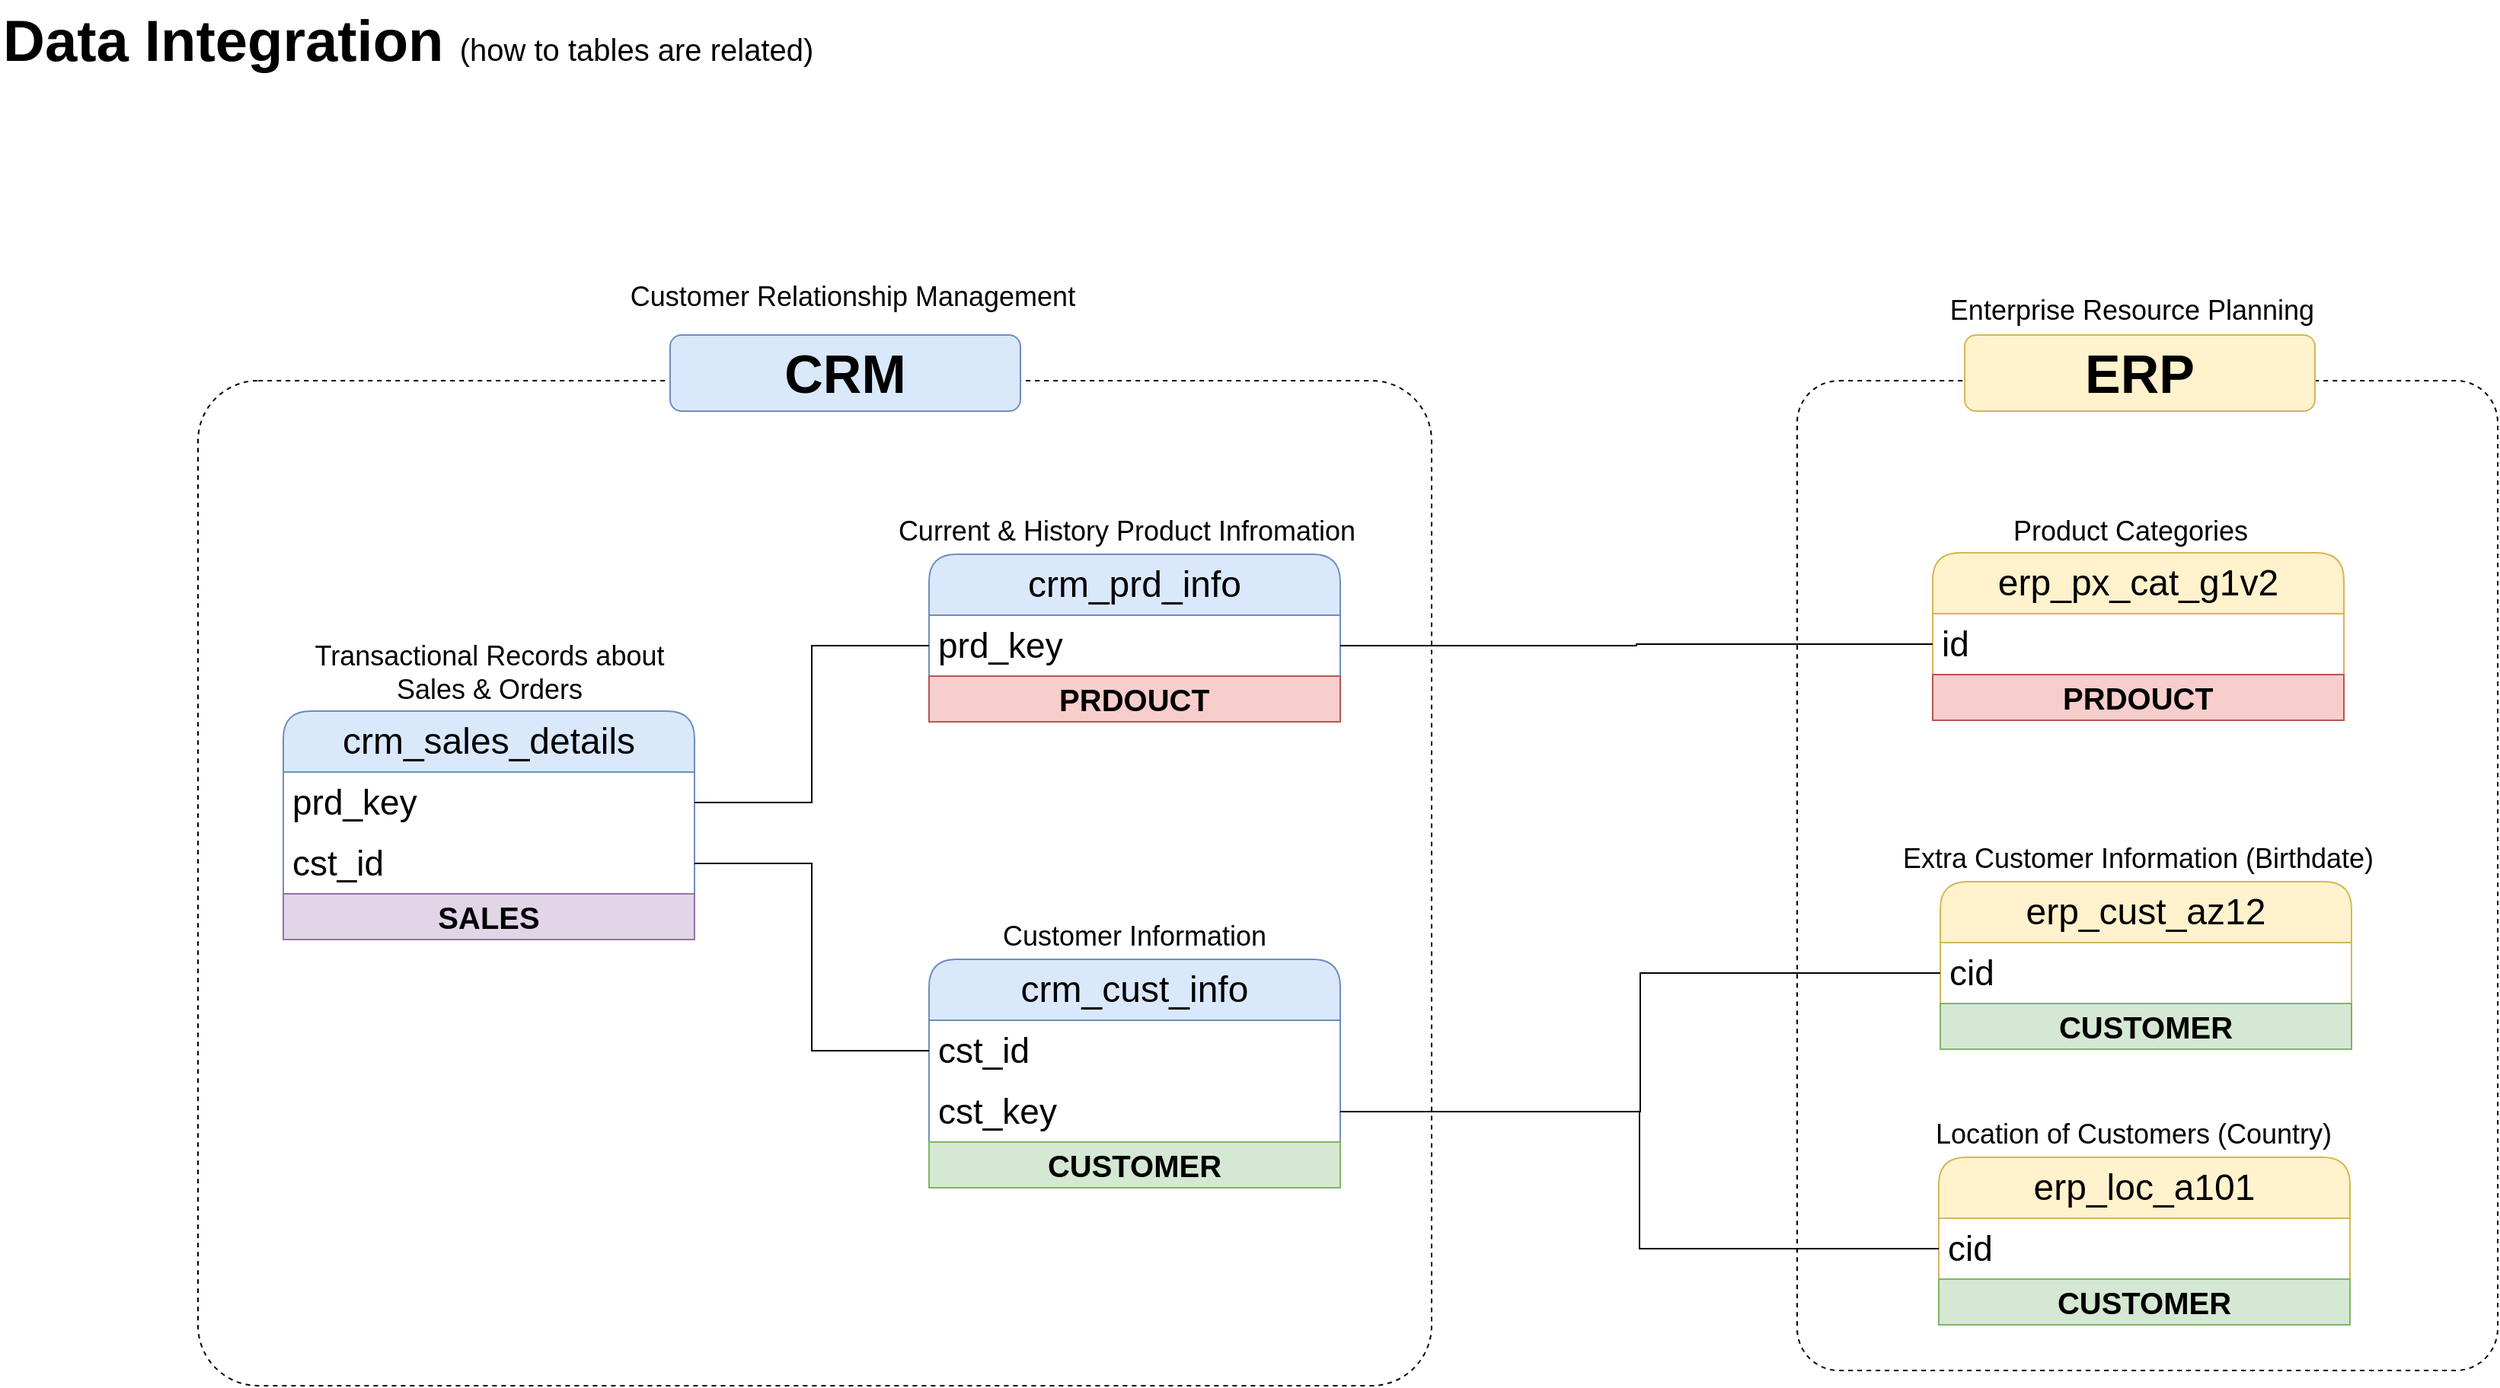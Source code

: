 <mxfile version="28.2.7">
  <diagram id="yvzN8PgWpTgKxSayyJa4" name="Page-1">
    <mxGraphModel dx="1160" dy="1940" grid="1" gridSize="10" guides="1" tooltips="1" connect="1" arrows="1" fold="1" page="1" pageScale="1" pageWidth="827" pageHeight="1169" math="0" shadow="0">
      <root>
        <mxCell id="0" />
        <mxCell id="1" parent="0" />
        <mxCell id="BTo43BWAVjj6v2Og_3ve-1" value="" style="rounded=1;whiteSpace=wrap;html=1;arcSize=6;fillColor=none;dashed=1;" vertex="1" parent="1">
          <mxGeometry x="330" y="460" width="810" height="660" as="geometry" />
        </mxCell>
        <mxCell id="BTo43BWAVjj6v2Og_3ve-2" value="" style="rounded=1;whiteSpace=wrap;html=1;arcSize=6;fillColor=none;dashed=1;" vertex="1" parent="1">
          <mxGeometry x="1380" y="460" width="460" height="650" as="geometry" />
        </mxCell>
        <mxCell id="BTo43BWAVjj6v2Og_3ve-3" value="&lt;font style=&quot;&quot;&gt;&lt;b&gt;Data Integration&amp;nbsp;&lt;/b&gt;&lt;font style=&quot;font-size: 20px;&quot;&gt;(how to tables are related)&lt;/font&gt;&lt;br style=&quot;font-size: 38px;&quot;&gt;&lt;/font&gt;" style="text;html=1;strokeColor=none;fillColor=none;align=left;verticalAlign=middle;whiteSpace=wrap;rounded=1;fontSize=38;fontFamily=Helvetica;" vertex="1" parent="1">
          <mxGeometry x="200" y="210" width="770" height="54" as="geometry" />
        </mxCell>
        <mxCell id="BTo43BWAVjj6v2Og_3ve-4" value="crm_cust_info" style="swimlane;fontStyle=0;childLayout=stackLayout;horizontal=1;startSize=40;horizontalStack=0;resizeParent=1;resizeParentMax=0;resizeLast=0;collapsible=1;marginBottom=0;whiteSpace=wrap;html=1;rounded=1;fillColor=#dae8fc;strokeColor=#6c8ebf;fontSize=24;" vertex="1" parent="1">
          <mxGeometry x="810" y="840" width="270" height="150" as="geometry" />
        </mxCell>
        <mxCell id="BTo43BWAVjj6v2Og_3ve-5" value="cst_id" style="text;strokeColor=none;fillColor=none;align=left;verticalAlign=middle;spacingLeft=4;spacingRight=4;overflow=hidden;points=[[0,0.5],[1,0.5]];portConstraint=eastwest;rotatable=0;whiteSpace=wrap;html=1;fontSize=23;" vertex="1" parent="BTo43BWAVjj6v2Og_3ve-4">
          <mxGeometry y="40" width="270" height="40" as="geometry" />
        </mxCell>
        <mxCell id="BTo43BWAVjj6v2Og_3ve-6" value="cst_key" style="text;strokeColor=none;fillColor=none;align=left;verticalAlign=middle;spacingLeft=4;spacingRight=4;overflow=hidden;points=[[0,0.5],[1,0.5]];portConstraint=eastwest;rotatable=0;whiteSpace=wrap;html=1;fontSize=23;" vertex="1" parent="BTo43BWAVjj6v2Og_3ve-4">
          <mxGeometry y="80" width="270" height="40" as="geometry" />
        </mxCell>
        <mxCell id="BTo43BWAVjj6v2Og_3ve-7" value="CUSTOMER" style="text;html=1;strokeColor=#82b366;fillColor=#d5e8d4;align=center;verticalAlign=middle;whiteSpace=wrap;overflow=hidden;fontSize=20;fontStyle=1" vertex="1" parent="BTo43BWAVjj6v2Og_3ve-4">
          <mxGeometry y="120" width="270" height="30" as="geometry" />
        </mxCell>
        <mxCell id="BTo43BWAVjj6v2Og_3ve-8" value="&lt;font style=&quot;font-size: 18px;&quot;&gt;Customer Information&lt;/font&gt;" style="text;html=1;strokeColor=none;fillColor=none;align=center;verticalAlign=middle;whiteSpace=wrap;rounded=0;fontSize=18;" vertex="1" parent="1">
          <mxGeometry x="815" y="810" width="260" height="30" as="geometry" />
        </mxCell>
        <mxCell id="BTo43BWAVjj6v2Og_3ve-9" value="crm_prd_info" style="swimlane;fontStyle=0;childLayout=stackLayout;horizontal=1;startSize=40;horizontalStack=0;resizeParent=1;resizeParentMax=0;resizeLast=0;collapsible=1;marginBottom=0;whiteSpace=wrap;html=1;rounded=1;fillColor=#dae8fc;strokeColor=#6c8ebf;fontSize=24;" vertex="1" parent="1">
          <mxGeometry x="810" y="574" width="270" height="110" as="geometry" />
        </mxCell>
        <mxCell id="BTo43BWAVjj6v2Og_3ve-10" value="prd_key" style="text;strokeColor=none;fillColor=none;align=left;verticalAlign=middle;spacingLeft=4;spacingRight=4;overflow=hidden;points=[[0,0.5],[1,0.5]];portConstraint=eastwest;rotatable=0;whiteSpace=wrap;html=1;fontSize=23;" vertex="1" parent="BTo43BWAVjj6v2Og_3ve-9">
          <mxGeometry y="40" width="270" height="40" as="geometry" />
        </mxCell>
        <mxCell id="BTo43BWAVjj6v2Og_3ve-11" value="PRDOUCT" style="text;html=1;strokeColor=#b85450;fillColor=#f8cecc;align=center;verticalAlign=middle;whiteSpace=wrap;overflow=hidden;fontSize=20;fontStyle=1" vertex="1" parent="BTo43BWAVjj6v2Og_3ve-9">
          <mxGeometry y="80" width="270" height="30" as="geometry" />
        </mxCell>
        <mxCell id="BTo43BWAVjj6v2Og_3ve-12" value="&lt;font style=&quot;font-size: 18px;&quot;&gt;Current &amp;amp; History Product Infromation&lt;/font&gt;" style="text;html=1;strokeColor=none;fillColor=none;align=center;verticalAlign=middle;whiteSpace=wrap;rounded=0;fontSize=18;" vertex="1" parent="1">
          <mxGeometry x="760" y="544" width="360" height="30" as="geometry" />
        </mxCell>
        <mxCell id="BTo43BWAVjj6v2Og_3ve-13" value="crm_sales_details" style="swimlane;fontStyle=0;childLayout=stackLayout;horizontal=1;startSize=40;horizontalStack=0;resizeParent=1;resizeParentMax=0;resizeLast=0;collapsible=1;marginBottom=0;whiteSpace=wrap;html=1;rounded=1;fillColor=#dae8fc;strokeColor=#6c8ebf;fontSize=24;" vertex="1" parent="1">
          <mxGeometry x="386" y="677" width="270" height="150" as="geometry" />
        </mxCell>
        <mxCell id="BTo43BWAVjj6v2Og_3ve-14" value="prd_key" style="text;strokeColor=none;fillColor=none;align=left;verticalAlign=middle;spacingLeft=4;spacingRight=4;overflow=hidden;points=[[0,0.5],[1,0.5]];portConstraint=eastwest;rotatable=0;whiteSpace=wrap;html=1;fontSize=23;" vertex="1" parent="BTo43BWAVjj6v2Og_3ve-13">
          <mxGeometry y="40" width="270" height="40" as="geometry" />
        </mxCell>
        <mxCell id="BTo43BWAVjj6v2Og_3ve-15" value="cst_id" style="text;strokeColor=none;fillColor=none;align=left;verticalAlign=middle;spacingLeft=4;spacingRight=4;overflow=hidden;points=[[0,0.5],[1,0.5]];portConstraint=eastwest;rotatable=0;whiteSpace=wrap;html=1;fontSize=23;" vertex="1" parent="BTo43BWAVjj6v2Og_3ve-13">
          <mxGeometry y="80" width="270" height="40" as="geometry" />
        </mxCell>
        <mxCell id="BTo43BWAVjj6v2Og_3ve-16" value="SALES" style="text;html=1;strokeColor=#9673a6;fillColor=#e1d5e7;align=center;verticalAlign=middle;whiteSpace=wrap;overflow=hidden;fontSize=20;fontStyle=1" vertex="1" parent="BTo43BWAVjj6v2Og_3ve-13">
          <mxGeometry y="120" width="270" height="30" as="geometry" />
        </mxCell>
        <mxCell id="BTo43BWAVjj6v2Og_3ve-17" value="&lt;font style=&quot;font-size: 18px;&quot;&gt;Transactional Records about Sales &amp;amp; Orders&lt;/font&gt;" style="text;html=1;strokeColor=none;fillColor=none;align=center;verticalAlign=middle;whiteSpace=wrap;rounded=0;fontSize=18;" vertex="1" parent="1">
          <mxGeometry x="388.5" y="637" width="265" height="30" as="geometry" />
        </mxCell>
        <mxCell id="BTo43BWAVjj6v2Og_3ve-18" style="edgeStyle=orthogonalEdgeStyle;rounded=0;orthogonalLoop=1;jettySize=auto;html=1;entryX=0;entryY=0.5;entryDx=0;entryDy=0;endArrow=none;endFill=0;" edge="1" parent="1" source="BTo43BWAVjj6v2Og_3ve-15" target="BTo43BWAVjj6v2Og_3ve-5">
          <mxGeometry relative="1" as="geometry" />
        </mxCell>
        <mxCell id="BTo43BWAVjj6v2Og_3ve-19" style="edgeStyle=orthogonalEdgeStyle;rounded=0;orthogonalLoop=1;jettySize=auto;html=1;entryX=0;entryY=0.5;entryDx=0;entryDy=0;endArrow=none;endFill=0;" edge="1" parent="1" source="BTo43BWAVjj6v2Og_3ve-14" target="BTo43BWAVjj6v2Og_3ve-10">
          <mxGeometry relative="1" as="geometry">
            <mxPoint x="700" y="710" as="sourcePoint" />
          </mxGeometry>
        </mxCell>
        <mxCell id="BTo43BWAVjj6v2Og_3ve-20" value="erp_cust_az12" style="swimlane;fontStyle=0;childLayout=stackLayout;horizontal=1;startSize=40;horizontalStack=0;resizeParent=1;resizeParentMax=0;resizeLast=0;collapsible=1;marginBottom=0;whiteSpace=wrap;html=1;rounded=1;fillColor=#fff2cc;strokeColor=#d6b656;fontSize=24;" vertex="1" parent="1">
          <mxGeometry x="1474" y="789" width="270" height="110" as="geometry" />
        </mxCell>
        <mxCell id="BTo43BWAVjj6v2Og_3ve-21" value="cid" style="text;strokeColor=none;fillColor=none;align=left;verticalAlign=middle;spacingLeft=4;spacingRight=4;overflow=hidden;points=[[0,0.5],[1,0.5]];portConstraint=eastwest;rotatable=0;whiteSpace=wrap;html=1;fontSize=23;" vertex="1" parent="BTo43BWAVjj6v2Og_3ve-20">
          <mxGeometry y="40" width="270" height="40" as="geometry" />
        </mxCell>
        <mxCell id="BTo43BWAVjj6v2Og_3ve-22" value="CUSTOMER" style="text;html=1;strokeColor=#82b366;fillColor=#d5e8d4;align=center;verticalAlign=middle;whiteSpace=wrap;overflow=hidden;fontSize=20;fontStyle=1" vertex="1" parent="BTo43BWAVjj6v2Og_3ve-20">
          <mxGeometry y="80" width="270" height="30" as="geometry" />
        </mxCell>
        <mxCell id="BTo43BWAVjj6v2Og_3ve-23" value="&lt;font style=&quot;font-size: 18px;&quot;&gt;Extra Customer Information (Birthdate)&lt;/font&gt;" style="text;html=1;strokeColor=none;fillColor=none;align=center;verticalAlign=middle;whiteSpace=wrap;rounded=0;fontSize=18;" vertex="1" parent="1">
          <mxGeometry x="1424" y="759" width="360" height="30" as="geometry" />
        </mxCell>
        <mxCell id="BTo43BWAVjj6v2Og_3ve-24" value="erp_loc_a101" style="swimlane;fontStyle=0;childLayout=stackLayout;horizontal=1;startSize=40;horizontalStack=0;resizeParent=1;resizeParentMax=0;resizeLast=0;collapsible=1;marginBottom=0;whiteSpace=wrap;html=1;rounded=1;fillColor=#fff2cc;strokeColor=#d6b656;fontSize=24;" vertex="1" parent="1">
          <mxGeometry x="1473" y="970" width="270" height="110" as="geometry" />
        </mxCell>
        <mxCell id="BTo43BWAVjj6v2Og_3ve-25" value="cid" style="text;strokeColor=none;fillColor=none;align=left;verticalAlign=middle;spacingLeft=4;spacingRight=4;overflow=hidden;points=[[0,0.5],[1,0.5]];portConstraint=eastwest;rotatable=0;whiteSpace=wrap;html=1;fontSize=23;" vertex="1" parent="BTo43BWAVjj6v2Og_3ve-24">
          <mxGeometry y="40" width="270" height="40" as="geometry" />
        </mxCell>
        <mxCell id="BTo43BWAVjj6v2Og_3ve-26" value="CUSTOMER" style="text;html=1;strokeColor=#82b366;fillColor=#d5e8d4;align=center;verticalAlign=middle;whiteSpace=wrap;overflow=hidden;fontSize=20;fontStyle=1" vertex="1" parent="BTo43BWAVjj6v2Og_3ve-24">
          <mxGeometry y="80" width="270" height="30" as="geometry" />
        </mxCell>
        <mxCell id="BTo43BWAVjj6v2Og_3ve-27" value="&lt;font style=&quot;font-size: 18px;&quot;&gt;Location of Customers (Country)&lt;/font&gt;" style="text;html=1;strokeColor=none;fillColor=none;align=center;verticalAlign=middle;whiteSpace=wrap;rounded=0;fontSize=18;" vertex="1" parent="1">
          <mxGeometry x="1421" y="940" width="360" height="30" as="geometry" />
        </mxCell>
        <mxCell id="BTo43BWAVjj6v2Og_3ve-28" value="erp_px_cat_g1v2" style="swimlane;fontStyle=0;childLayout=stackLayout;horizontal=1;startSize=40;horizontalStack=0;resizeParent=1;resizeParentMax=0;resizeLast=0;collapsible=1;marginBottom=0;whiteSpace=wrap;html=1;rounded=1;fillColor=#fff2cc;strokeColor=#d6b656;fontSize=24;" vertex="1" parent="1">
          <mxGeometry x="1469" y="573" width="270" height="110" as="geometry" />
        </mxCell>
        <mxCell id="BTo43BWAVjj6v2Og_3ve-29" value="id" style="text;strokeColor=none;fillColor=none;align=left;verticalAlign=middle;spacingLeft=4;spacingRight=4;overflow=hidden;points=[[0,0.5],[1,0.5]];portConstraint=eastwest;rotatable=0;whiteSpace=wrap;html=1;fontSize=23;" vertex="1" parent="BTo43BWAVjj6v2Og_3ve-28">
          <mxGeometry y="40" width="270" height="40" as="geometry" />
        </mxCell>
        <mxCell id="BTo43BWAVjj6v2Og_3ve-30" value="PRDOUCT" style="text;html=1;strokeColor=#b85450;fillColor=#f8cecc;align=center;verticalAlign=middle;whiteSpace=wrap;overflow=hidden;fontSize=20;fontStyle=1" vertex="1" parent="BTo43BWAVjj6v2Og_3ve-28">
          <mxGeometry y="80" width="270" height="30" as="geometry" />
        </mxCell>
        <mxCell id="BTo43BWAVjj6v2Og_3ve-31" value="&lt;font style=&quot;font-size: 18px;&quot;&gt;Product Categories&lt;/font&gt;" style="text;html=1;strokeColor=none;fillColor=none;align=center;verticalAlign=middle;whiteSpace=wrap;rounded=0;fontSize=18;" vertex="1" parent="1">
          <mxGeometry x="1419" y="544" width="360" height="30" as="geometry" />
        </mxCell>
        <mxCell id="BTo43BWAVjj6v2Og_3ve-32" style="edgeStyle=orthogonalEdgeStyle;rounded=0;orthogonalLoop=1;jettySize=auto;html=1;entryX=1;entryY=0.5;entryDx=0;entryDy=0;endArrow=none;endFill=0;" edge="1" parent="1" source="BTo43BWAVjj6v2Og_3ve-29" target="BTo43BWAVjj6v2Og_3ve-10">
          <mxGeometry relative="1" as="geometry" />
        </mxCell>
        <mxCell id="BTo43BWAVjj6v2Og_3ve-33" value="&lt;font style=&quot;font-size: 35px;&quot;&gt;&lt;b&gt;CRM&lt;/b&gt;&lt;/font&gt;" style="rounded=1;whiteSpace=wrap;html=1;fillColor=#dae8fc;strokeColor=#6c8ebf;" vertex="1" parent="1">
          <mxGeometry x="640" y="430" width="230" height="50" as="geometry" />
        </mxCell>
        <mxCell id="BTo43BWAVjj6v2Og_3ve-34" value="&lt;font style=&quot;font-size: 35px;&quot;&gt;&lt;b&gt;ERP&lt;/b&gt;&lt;/font&gt;" style="rounded=1;whiteSpace=wrap;html=1;fillColor=#fff2cc;strokeColor=#d6b656;" vertex="1" parent="1">
          <mxGeometry x="1490" y="430" width="230" height="50" as="geometry" />
        </mxCell>
        <mxCell id="BTo43BWAVjj6v2Og_3ve-35" style="edgeStyle=orthogonalEdgeStyle;rounded=0;orthogonalLoop=1;jettySize=auto;html=1;entryX=1;entryY=0.5;entryDx=0;entryDy=0;endArrow=none;endFill=0;" edge="1" parent="1" source="BTo43BWAVjj6v2Og_3ve-25" target="BTo43BWAVjj6v2Og_3ve-6">
          <mxGeometry relative="1" as="geometry" />
        </mxCell>
        <mxCell id="BTo43BWAVjj6v2Og_3ve-36" style="edgeStyle=orthogonalEdgeStyle;rounded=0;orthogonalLoop=1;jettySize=auto;html=1;entryX=1;entryY=0.5;entryDx=0;entryDy=0;endArrow=none;endFill=0;" edge="1" parent="1" source="BTo43BWAVjj6v2Og_3ve-21" target="BTo43BWAVjj6v2Og_3ve-6">
          <mxGeometry relative="1" as="geometry" />
        </mxCell>
        <mxCell id="BTo43BWAVjj6v2Og_3ve-37" value="&lt;font style=&quot;font-size: 18px;&quot;&gt;Customer Relationship Management&lt;/font&gt;" style="text;html=1;strokeColor=none;fillColor=none;align=center;verticalAlign=middle;whiteSpace=wrap;rounded=0;fontSize=18;" vertex="1" parent="1">
          <mxGeometry x="580" y="390" width="360" height="30" as="geometry" />
        </mxCell>
        <mxCell id="BTo43BWAVjj6v2Og_3ve-38" value="&lt;font style=&quot;font-size: 18px;&quot;&gt;Enterprise Resource Planning&lt;/font&gt;" style="text;html=1;strokeColor=none;fillColor=none;align=center;verticalAlign=middle;whiteSpace=wrap;rounded=0;fontSize=18;" vertex="1" parent="1">
          <mxGeometry x="1420" y="399" width="360" height="30" as="geometry" />
        </mxCell>
      </root>
    </mxGraphModel>
  </diagram>
</mxfile>
